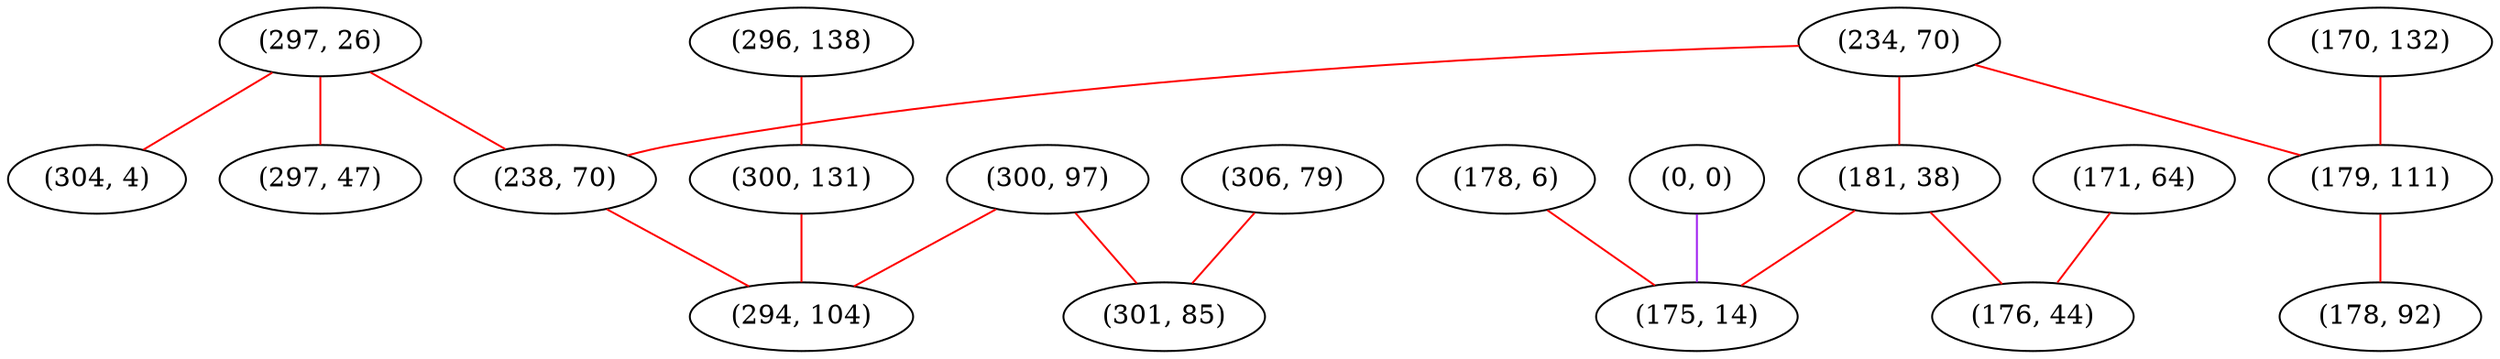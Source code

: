 graph "" {
"(297, 26)";
"(0, 0)";
"(300, 97)";
"(170, 132)";
"(297, 47)";
"(306, 79)";
"(304, 4)";
"(234, 70)";
"(296, 138)";
"(238, 70)";
"(171, 64)";
"(179, 111)";
"(178, 6)";
"(178, 92)";
"(181, 38)";
"(175, 14)";
"(176, 44)";
"(301, 85)";
"(300, 131)";
"(294, 104)";
"(297, 26)" -- "(304, 4)"  [color=red, key=0, weight=1];
"(297, 26)" -- "(297, 47)"  [color=red, key=0, weight=1];
"(297, 26)" -- "(238, 70)"  [color=red, key=0, weight=1];
"(0, 0)" -- "(175, 14)"  [color=purple, key=0, weight=4];
"(300, 97)" -- "(294, 104)"  [color=red, key=0, weight=1];
"(300, 97)" -- "(301, 85)"  [color=red, key=0, weight=1];
"(170, 132)" -- "(179, 111)"  [color=red, key=0, weight=1];
"(306, 79)" -- "(301, 85)"  [color=red, key=0, weight=1];
"(234, 70)" -- "(181, 38)"  [color=red, key=0, weight=1];
"(234, 70)" -- "(179, 111)"  [color=red, key=0, weight=1];
"(234, 70)" -- "(238, 70)"  [color=red, key=0, weight=1];
"(296, 138)" -- "(300, 131)"  [color=red, key=0, weight=1];
"(238, 70)" -- "(294, 104)"  [color=red, key=0, weight=1];
"(171, 64)" -- "(176, 44)"  [color=red, key=0, weight=1];
"(179, 111)" -- "(178, 92)"  [color=red, key=0, weight=1];
"(178, 6)" -- "(175, 14)"  [color=red, key=0, weight=1];
"(181, 38)" -- "(175, 14)"  [color=red, key=0, weight=1];
"(181, 38)" -- "(176, 44)"  [color=red, key=0, weight=1];
"(300, 131)" -- "(294, 104)"  [color=red, key=0, weight=1];
}
